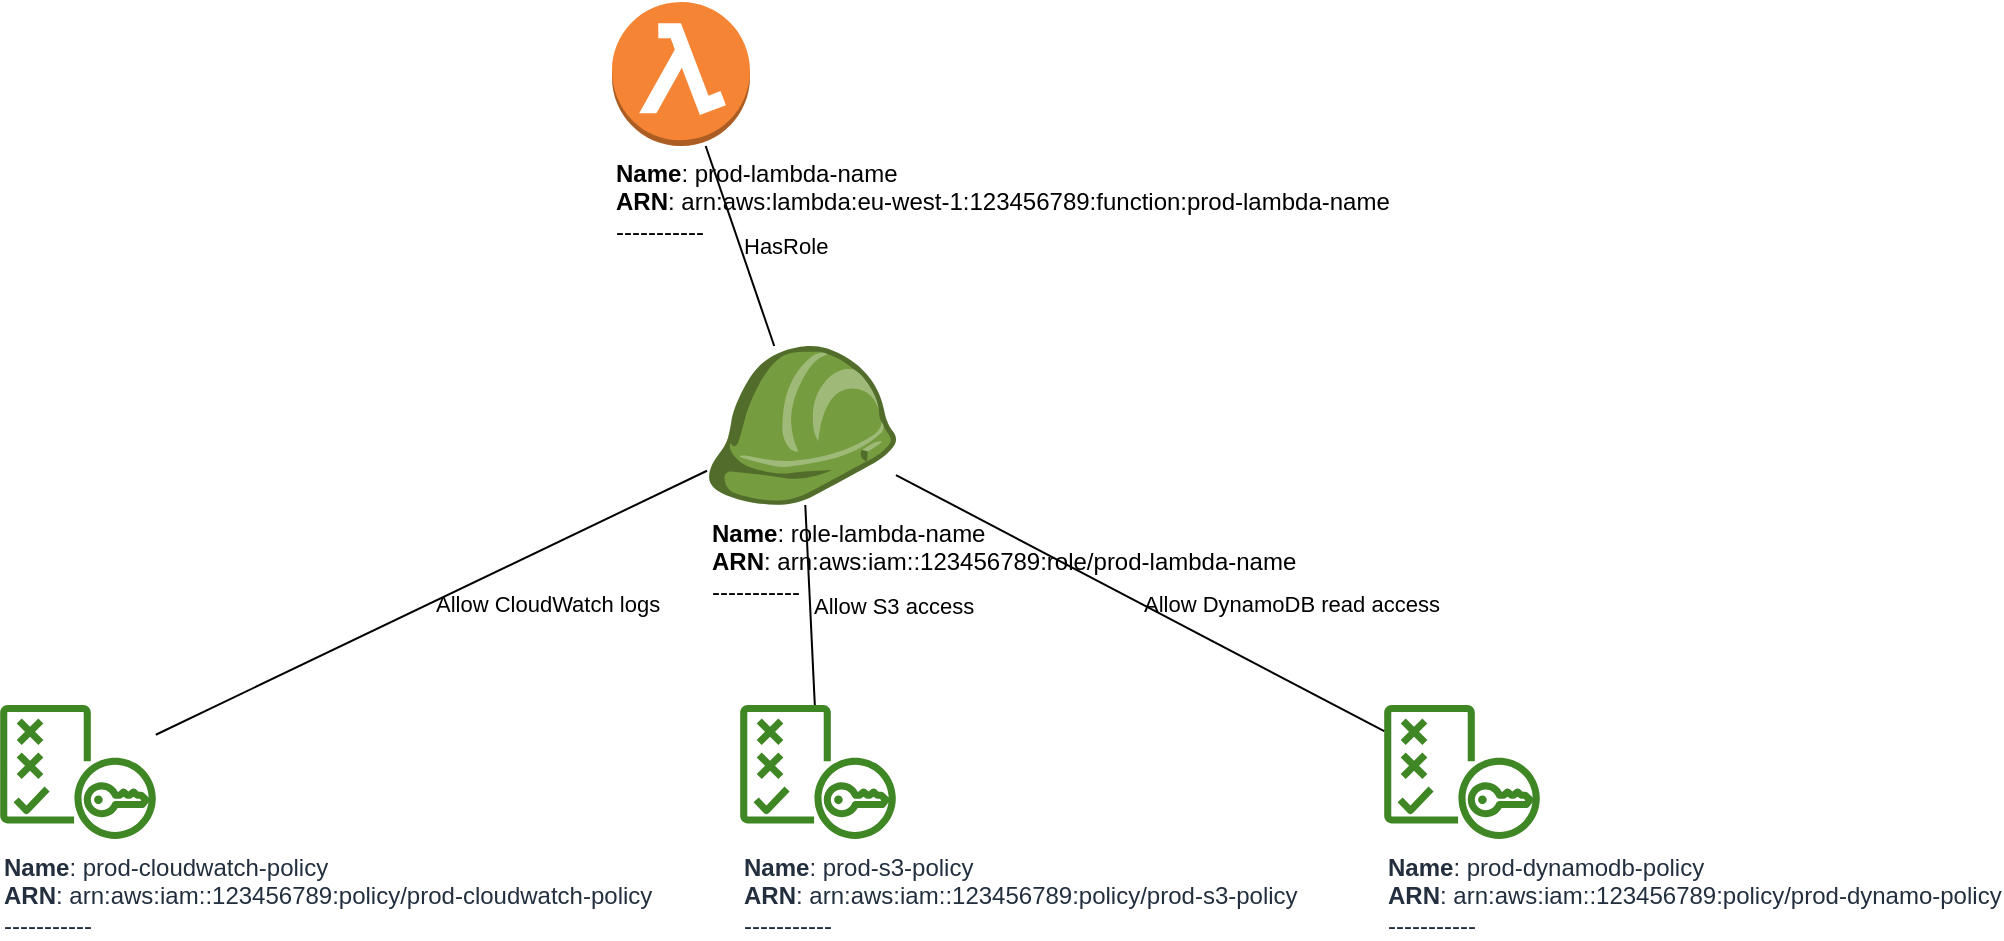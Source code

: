 <mxfile type="MultiCloud">
	<diagram id="diagram_1" name="AWS components">
		<mxGraphModel dx="1015" dy="661" grid="1" gridSize="10" guides="1" tooltips="1" connect="1" arrows="1" fold="1" page="1" pageScale="1" pageWidth="850" pageHeight="1100" math="0" shadow="0">
			<root>
				<mxCell id="0" />
				<mxCell id="1" parent="0" />
				<mxCell id="vertex:lambda_function:arn:aws:lambda:eu-west-1:123456789:function:prod-lambda-name" value="&lt;b&gt;Name&lt;/b&gt;: prod-lambda-name&lt;BR&gt;&lt;b&gt;ARN&lt;/b&gt;: arn:aws:lambda:eu-west-1:123456789:function:prod-lambda-name &lt;BR&gt;-----------&lt;BR&gt;" style="verticalLabelPosition=bottom;html=1;verticalAlign=top;aspect=fixed;align=left;pointerEvents=1;verticalLabelPosition=bottom;html=1;verticalAlign=top;aspect=fixed;align=left;pointerEvents=1;shape=mxgraph.aws3.lambda_function;prIcon=server;fillColor=#F58534;gradientColor=none;html=1;" parent="1" vertex="1">
					<!--vertex:prod-lambda-name-->
					<mxGeometry width="69" height="72" as="geometry" x="306" />
				</mxCell>
				<mxCell id="vertex:iam_role:arn:aws:iam::123456789:role/prod-lambda-name" value="&lt;b&gt;Name&lt;/b&gt;: role-lambda-name&lt;BR&gt;&lt;b&gt;ARN&lt;/b&gt;: arn:aws:iam::123456789:role/prod-lambda-name &lt;BR&gt;-----------&lt;BR&gt;" style="verticalLabelPosition=bottom;html=1;verticalAlign=top;aspect=fixed;align=left;pointerEvents=1;outlineConnect=0;dashed=0;verticalLabelPosition=bottom;verticalAlign=top;align=left;html=1;shape=mxgraph.aws3.role;fillColor=#759C3E;gradientColor=none;" parent="1" vertex="1">
					<!--vertex:role-lambda-name-->
					<mxGeometry width="94.5" height="79.5" as="geometry" x="353.5" y="172" />
				</mxCell>
				<mxCell id="vertex:iam_policy:arn:aws:iam::123456789:policy/prod-cloudwatch-policy" value="&lt;b&gt;Name&lt;/b&gt;: prod-cloudwatch-policy&lt;BR&gt;&lt;b&gt;ARN&lt;/b&gt;: arn:aws:iam::123456789:policy/prod-cloudwatch-policy &lt;BR&gt;-----------&lt;BR&gt;" style="verticalLabelPosition=bottom;html=1;verticalAlign=top;aspect=fixed;align=left;pointerEvents=1;sketch=0;outlineConnect=0;fontColor=#232F3E;gradientColor=none;fillColor=#3F8624;strokeColor=none;dashed=0;verticalLabelPosition=bottom;verticalAlign=top;align=left;html=1;fontSize=12;fontStyle=0;aspect=fixed;pointerEvents=1;shape=mxgraph.aws4.policy;" parent="1" vertex="1">
					<!--vertex:prod-cloudwatch-policy-->
					<mxGeometry width="78" height="67" as="geometry" y="351.5" />
				</mxCell>
				<mxCell id="vertex:iam_policy:arn:aws:iam::123456789:policy/prod-s3-policy" value="&lt;b&gt;Name&lt;/b&gt;: prod-s3-policy&lt;BR&gt;&lt;b&gt;ARN&lt;/b&gt;: arn:aws:iam::123456789:policy/prod-s3-policy &lt;BR&gt;-----------&lt;BR&gt;" style="verticalLabelPosition=bottom;html=1;verticalAlign=top;aspect=fixed;align=left;pointerEvents=1;sketch=0;outlineConnect=0;fontColor=#232F3E;gradientColor=none;fillColor=#3F8624;strokeColor=none;dashed=0;verticalLabelPosition=bottom;verticalAlign=top;align=left;html=1;fontSize=12;fontStyle=0;aspect=fixed;pointerEvents=1;shape=mxgraph.aws4.policy;" parent="1" vertex="1">
					<!--vertex:prod-s3-policy-->
					<mxGeometry width="78" height="67" as="geometry" x="370" y="351.5" />
				</mxCell>
				<mxCell id="vertex:iam_policy:arn:aws:iam::123456789:policy/prod-dynamo-policy" value="&lt;b&gt;Name&lt;/b&gt;: prod-dynamodb-policy&lt;BR&gt;&lt;b&gt;ARN&lt;/b&gt;: arn:aws:iam::123456789:policy/prod-dynamo-policy &lt;BR&gt;-----------&lt;BR&gt;" style="verticalLabelPosition=bottom;html=1;verticalAlign=top;aspect=fixed;align=left;pointerEvents=1;sketch=0;outlineConnect=0;fontColor=#232F3E;gradientColor=none;fillColor=#3F8624;strokeColor=none;dashed=0;verticalLabelPosition=bottom;verticalAlign=top;align=left;html=1;fontSize=12;fontStyle=0;aspect=fixed;pointerEvents=1;shape=mxgraph.aws4.policy;" parent="1" vertex="1">
					<!--vertex:prod-dynamodb-policy-->
					<mxGeometry width="78" height="67" as="geometry" x="692" y="351.5" />
				</mxCell>
				<mxCell id="edge:lambda_function:arn:aws:lambda:eu-west-1:123456789:function:prod-lambda-name:to:iam_role:arn:aws:iam::123456789:role/prod-lambda-name" style="endFill=0;endArrow=none;endArrow=none;" parent="1" source="vertex:lambda_function:arn:aws:lambda:eu-west-1:123456789:function:prod-lambda-name" target="vertex:iam_role:arn:aws:iam::123456789:role/prod-lambda-name" edge="2">
					<!--edge:lambda_function:arn:aws:lambda:eu-west-1:123456789:function:prod-lambda-name:to:iam_role:arn:aws:iam::123456789:role/prod-lambda-name-->
					<mxGeometry as="geometry" />
				</mxCell>
				<mxCell id="label:lambda_function:arn:aws:lambda:eu-west-1:123456789:function:prod-lambda-name:to:iam_role:arn:aws:iam::123456789:role/prod-lambda-name" value="HasRole" style="edgeLabel;html=1;align=left;verticalAlign=middle;resizable=0;points=[];labelBackgroundColor=none;" parent="edge:lambda_function:arn:aws:lambda:eu-west-1:123456789:function:prod-lambda-name:to:iam_role:arn:aws:iam::123456789:role/prod-lambda-name" vertex="1" connectable="0">
					<mxGeometry relative="1" as="geometry">
						<mxPoint as="offset" />
					</mxGeometry>
				</mxCell>
				<mxCell id="edge:iam_role:arn:aws:iam::123456789:role/prod-lambda-name:to:iam_policy:arn:aws:iam::123456789:policy/prod-cloudwatch-policy" style="endFill=0;endArrow=none;endArrow=none;" parent="1" source="vertex:iam_role:arn:aws:iam::123456789:role/prod-lambda-name" target="vertex:iam_policy:arn:aws:iam::123456789:policy/prod-cloudwatch-policy" edge="2">
					<!--edge:iam_role:arn:aws:iam::123456789:role/prod-lambda-name:to:iam_policy:arn:aws:iam::123456789:policy/prod-cloudwatch-policy-->
					<mxGeometry as="geometry" />
				</mxCell>
				<mxCell id="label:iam_role:arn:aws:iam::123456789:role/prod-lambda-name:to:iam_policy:arn:aws:iam::123456789:policy/prod-cloudwatch-policy" value="Allow CloudWatch logs" style="edgeLabel;html=1;align=left;verticalAlign=middle;resizable=0;points=[];labelBackgroundColor=none;" parent="edge:iam_role:arn:aws:iam::123456789:role/prod-lambda-name:to:iam_policy:arn:aws:iam::123456789:policy/prod-cloudwatch-policy" vertex="1" connectable="0">
					<mxGeometry relative="1" as="geometry">
						<mxPoint as="offset" />
					</mxGeometry>
				</mxCell>
				<mxCell id="edge:iam_role:arn:aws:iam::123456789:role/prod-lambda-name:to:iam_policy:arn:aws:iam::123456789:policy/prod-s3-policy" style="endFill=0;endArrow=none;endArrow=none;" parent="1" source="vertex:iam_role:arn:aws:iam::123456789:role/prod-lambda-name" target="vertex:iam_policy:arn:aws:iam::123456789:policy/prod-s3-policy" edge="2">
					<!--edge:iam_role:arn:aws:iam::123456789:role/prod-lambda-name:to:iam_policy:arn:aws:iam::123456789:policy/prod-s3-policy-->
					<mxGeometry as="geometry" />
				</mxCell>
				<mxCell id="label:iam_role:arn:aws:iam::123456789:role/prod-lambda-name:to:iam_policy:arn:aws:iam::123456789:policy/prod-s3-policy" value="Allow S3 access" style="edgeLabel;html=1;align=left;verticalAlign=middle;resizable=0;points=[];labelBackgroundColor=none;" parent="edge:iam_role:arn:aws:iam::123456789:role/prod-lambda-name:to:iam_policy:arn:aws:iam::123456789:policy/prod-s3-policy" vertex="1" connectable="0">
					<mxGeometry relative="1" as="geometry">
						<mxPoint as="offset" />
					</mxGeometry>
				</mxCell>
				<mxCell id="edge:iam_role:arn:aws:iam::123456789:role/prod-lambda-name:to:iam_policy:arn:aws:iam::123456789:policy/prod-dynamo-policy" style="endFill=0;endArrow=none;endArrow=none;" parent="1" source="vertex:iam_role:arn:aws:iam::123456789:role/prod-lambda-name" target="vertex:iam_policy:arn:aws:iam::123456789:policy/prod-dynamo-policy" edge="2">
					<!--edge:iam_role:arn:aws:iam::123456789:role/prod-lambda-name:to:iam_policy:arn:aws:iam::123456789:policy/prod-dynamo-policy-->
					<mxGeometry as="geometry" />
				</mxCell>
				<mxCell id="label:iam_role:arn:aws:iam::123456789:role/prod-lambda-name:to:iam_policy:arn:aws:iam::123456789:policy/prod-dynamo-policy" value="Allow DynamoDB read access" style="edgeLabel;html=1;align=left;verticalAlign=middle;resizable=0;points=[];labelBackgroundColor=none;" parent="edge:iam_role:arn:aws:iam::123456789:role/prod-lambda-name:to:iam_policy:arn:aws:iam::123456789:policy/prod-dynamo-policy" vertex="1" connectable="0">
					<mxGeometry relative="1" as="geometry">
						<mxPoint as="offset" />
					</mxGeometry>
				</mxCell>
			</root>
		</mxGraphModel>
	</diagram>
</mxfile>